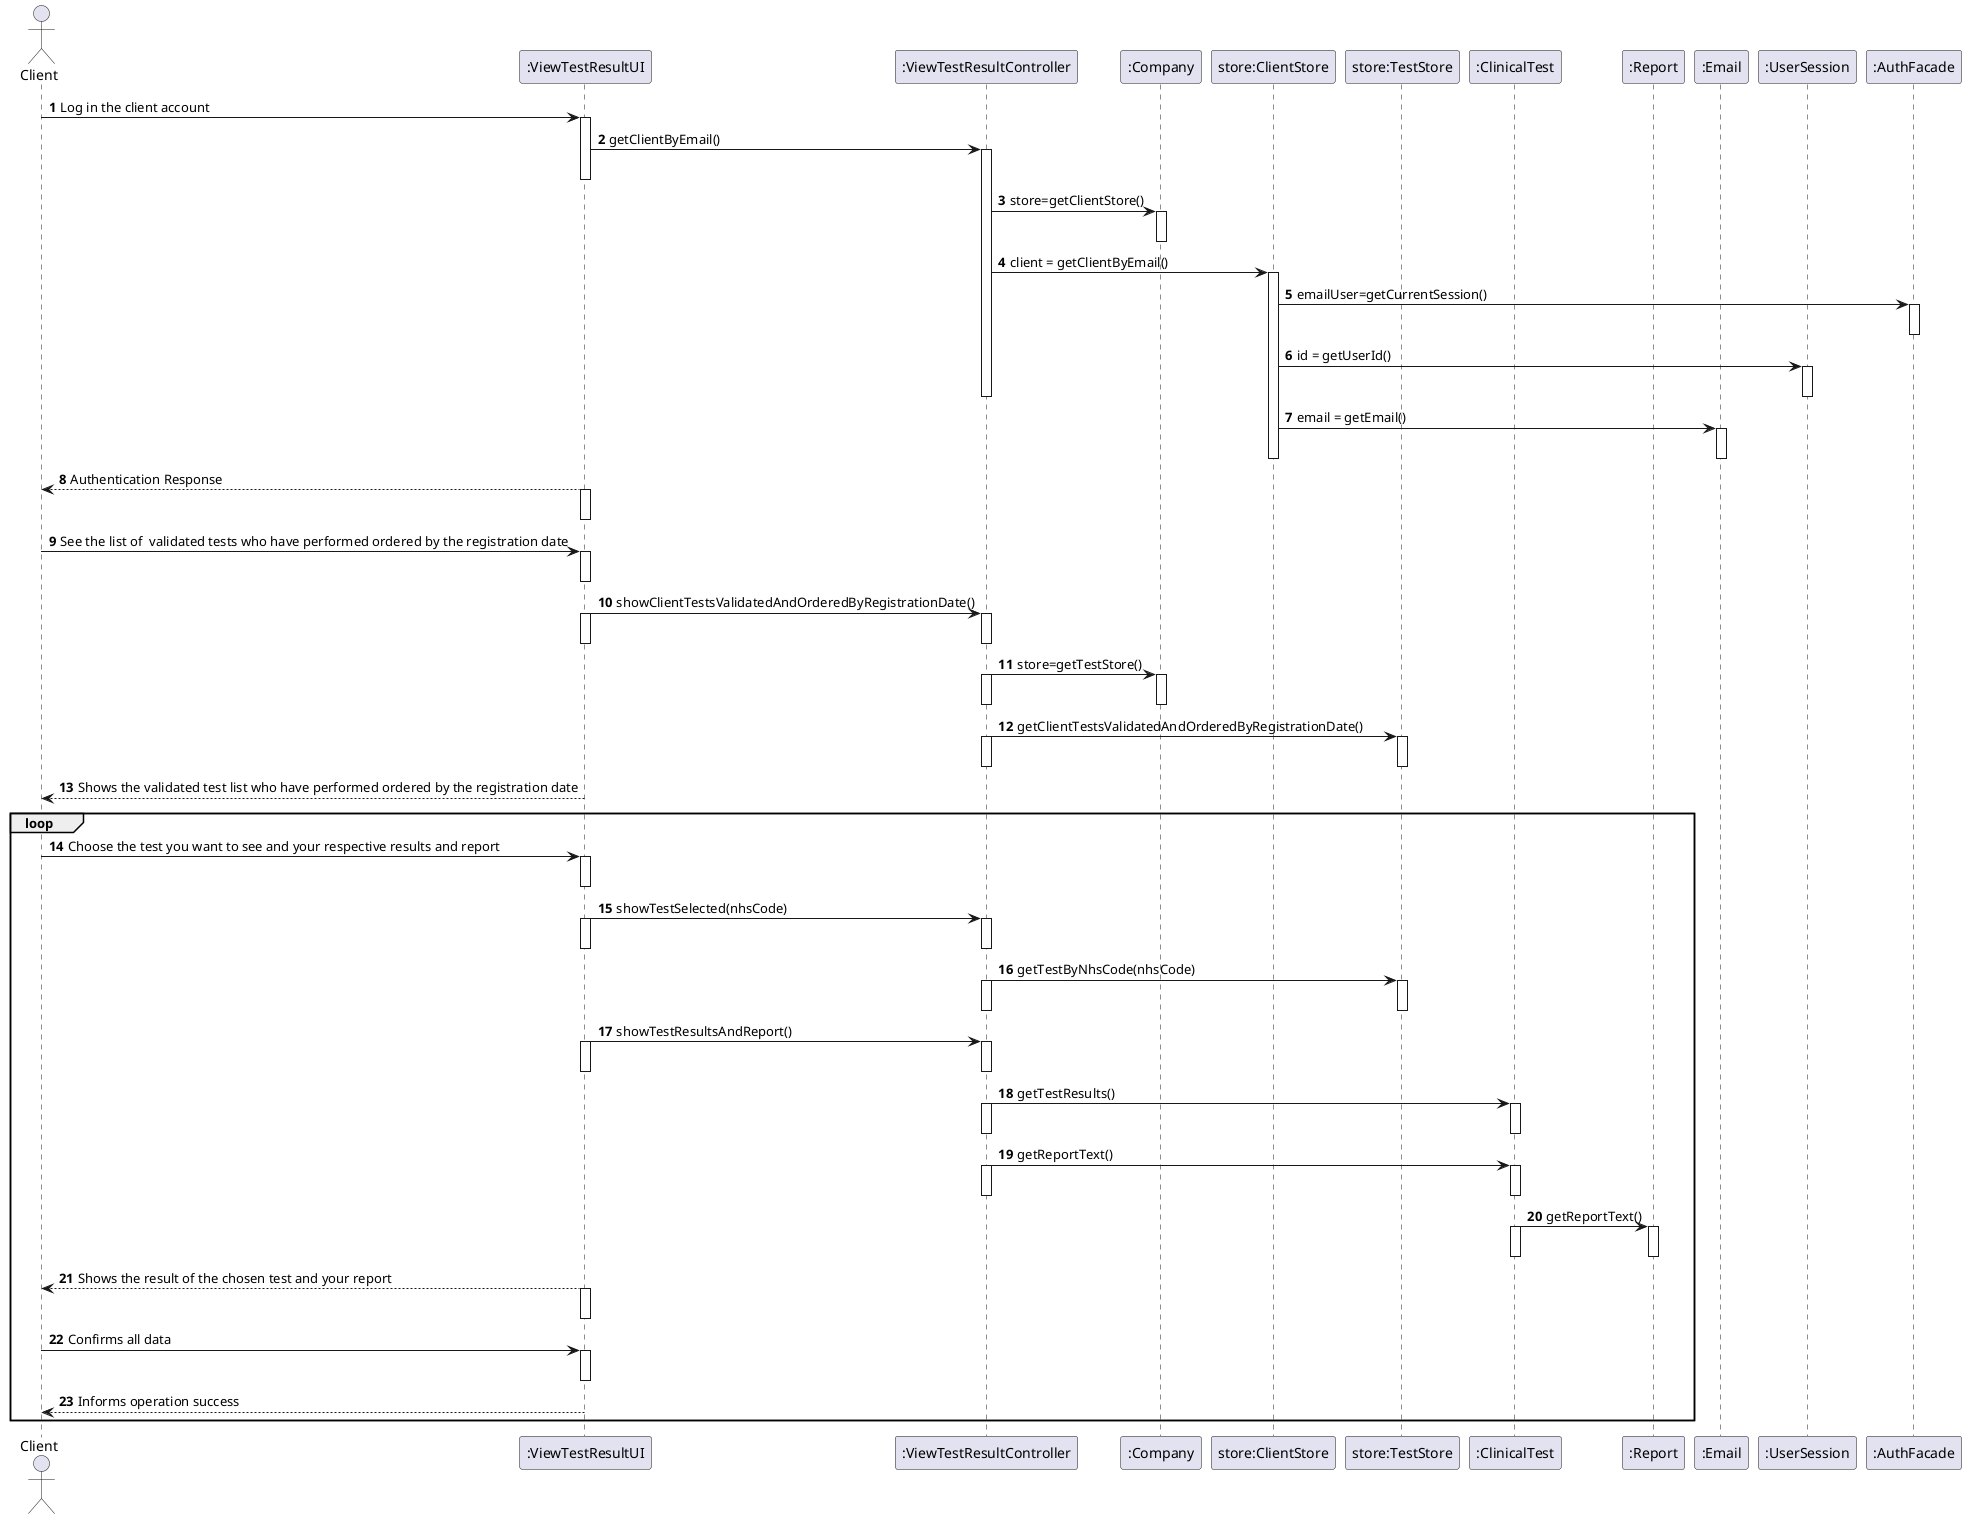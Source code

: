 @startuml
autonumber
'hide footbox
actor "Client" as CLIENT

participant ":ViewTestResultUI" as UI
participant ":ViewTestResultController" as CTRL
participant ":Company" as COMP
participant "store:ClientStore" as STR
participant "store:TestStore" as TTS
participant ":ClinicalTest" as T
participant ":Report" as R
participant ":Email" as EM
participant ":UserSession" as US
participant ":AuthFacade" as AF


CLIENT -> UI: Log in the client account
activate UI

UI -> CTRL: getClientByEmail()
activate CTRL
deactivate UI

CTRL-> COMP : store=getClientStore()
activate COMP
deactivate COMP
CTRL->STR : client = getClientByEmail()
activate STR
STR-> AF :emailUser=getCurrentSession()
activate AF
deactivate AF
STR -> US : id = getUserId()
activate US
deactivate US
deactivate CTRL



STR->EM: email = getEmail()
activate EM
deactivate EM
deactivate STR
deactivate STR

UI --> CLIENT: Authentication Response
activate UI
deactivate UI



CLIENT -> UI: See the list of  validated tests who have performed ordered by the registration date
activate UI
deactivate UI




UI -> CTRL: showClientTestsValidatedAndOrderedByRegistrationDate()
activate UI
deactivate UI
activate CTRL
deactivate CTRL

CTRL -> COMP: store=getTestStore()
activate CTRL
deactivate CTRL
activate COMP
deactivate COMP

CTRL -> TTS: getClientTestsValidatedAndOrderedByRegistrationDate()
activate CTRL
deactivate CTRL
activate TTS
deactivate TTS


UI --> CLIENT: Shows the validated test list who have performed ordered by the registration date

loop
CLIENT -> UI: Choose the test you want to see and your respective results and report
activate UI
deactivate UI

UI -> CTRL: showTestSelected(nhsCode)
activate UI
deactivate UI
activate CTRL
deactivate CTRL

CTRL -> TTS: getTestByNhsCode(nhsCode)
activate CTRL
deactivate CTRL
activate TTS
deactivate TTS

UI -> CTRL: showTestResultsAndReport()
activate UI
deactivate UI
activate CTRL
deactivate CTRL

CTRL -> T: getTestResults()
activate CTRL
deactivate CTRL
activate T
deactivate T


CTRL -> T: getReportText()
activate CTRL
deactivate CTRL
activate T
deactivate T

T -> R: getReportText()
activate T
deactivate T
activate R
deactivate R



UI --> CLIENT: Shows the result of the chosen test and your report
activate UI
deactivate UI

CLIENT -> UI: Confirms all data
activate UI
deactivate UI



UI --> CLIENT: Informs operation success
end

@enduml